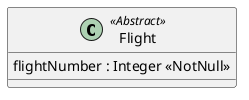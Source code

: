 {
  "sha1": "bsi8s4pz6igg8fbq0hbqt5vlqukno1s",
  "insertion": {
    "when": "2024-05-30T20:48:22.150Z",
    "user": "plantuml@gmail.com"
  }
}
@startuml
class Flight << Abstract >> {
flightNumber : Integer << NotNull >> 
}
@enduml
